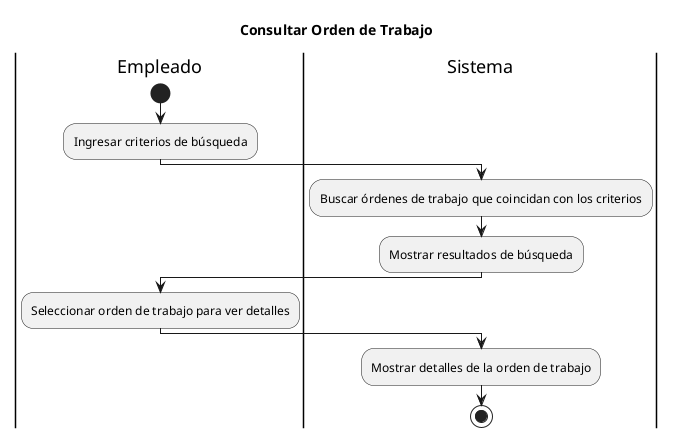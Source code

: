 @startuml da_Consultar_Orden_Trabajo
Title Consultar Orden de Trabajo
|Empleado|
start
:Ingresar criterios de búsqueda;
|Sistema|
:Buscar órdenes de trabajo que coincidan con los criterios;
:Mostrar resultados de búsqueda;
|Empleado|
:Seleccionar orden de trabajo para ver detalles;
|Sistema|
:Mostrar detalles de la orden de trabajo;
stop
@enduml
